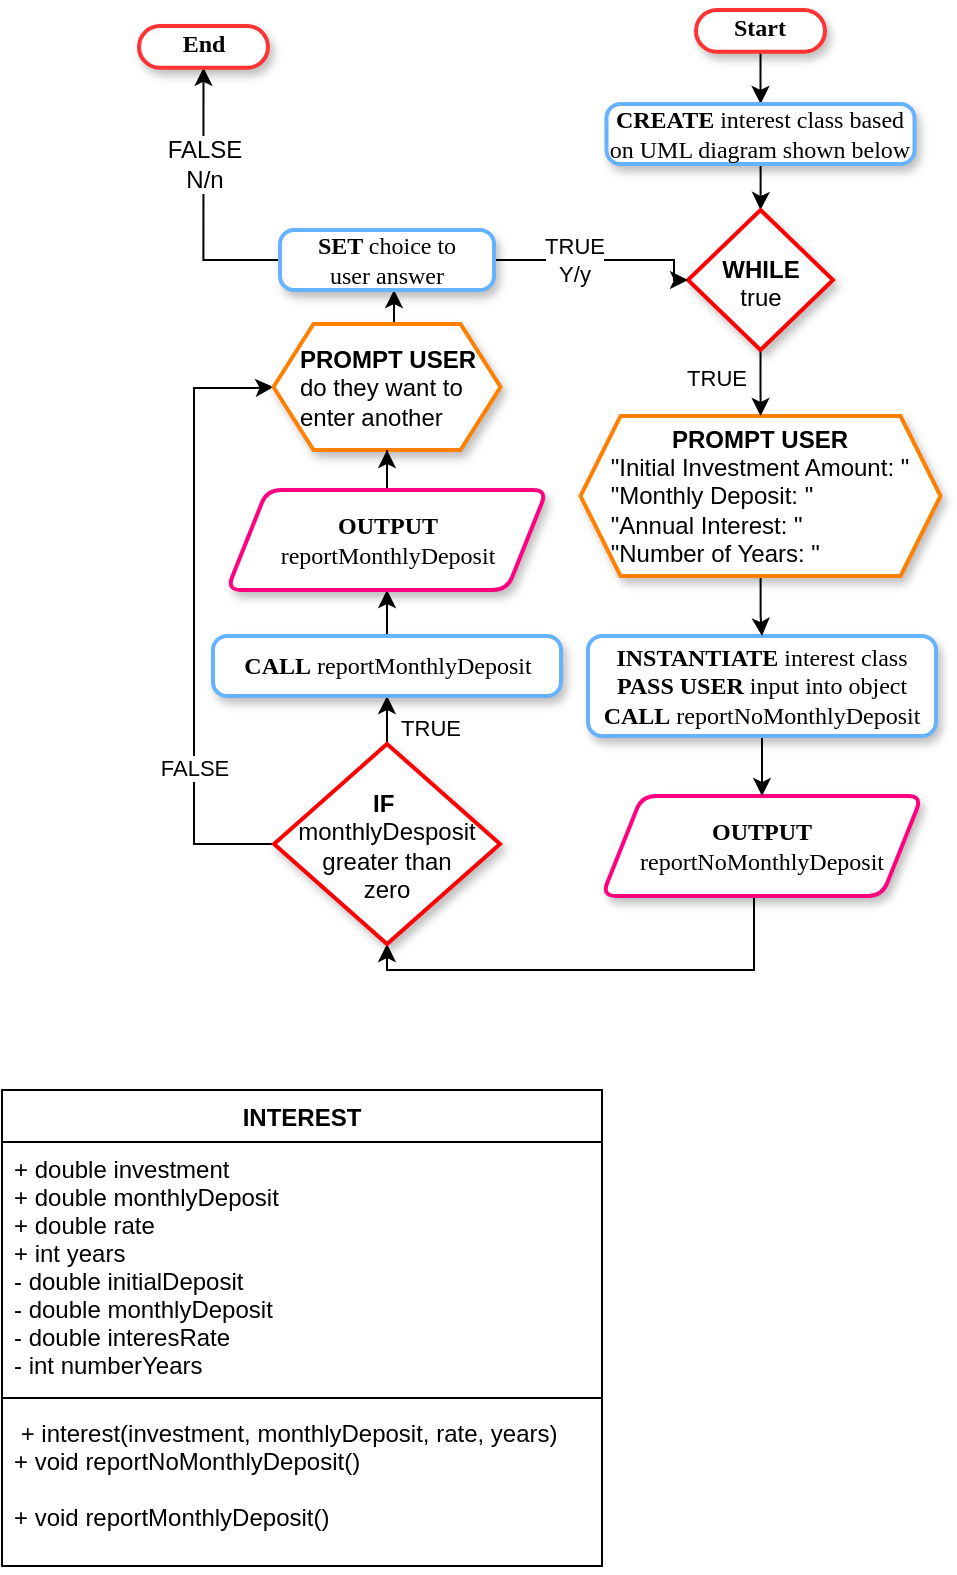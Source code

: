 <mxfile version="17.4.0" type="device" pages="2"><diagram id="C5RBs43oDa-KdzZeNtuy" name="Flow"><mxGraphModel dx="635" dy="584" grid="1" gridSize="10" guides="1" tooltips="1" connect="1" arrows="1" fold="1" page="1" pageScale="1" pageWidth="827" pageHeight="1169" math="0" shadow="0"><root><mxCell id="WIyWlLk6GJQsqaUBKTNV-0"/><mxCell id="bdKJz88YB3kcxwpU7dc7-27" value="Startup" style="" parent="WIyWlLk6GJQsqaUBKTNV-0"/><mxCell id="u9a_BUbWJLzHm8UdagE--41" style="edgeStyle=orthogonalEdgeStyle;rounded=0;orthogonalLoop=1;jettySize=auto;html=1;entryX=0.5;entryY=1;entryDx=0;entryDy=0;fontFamily=Helvetica;fontSize=12;" edge="1" parent="bdKJz88YB3kcxwpU7dc7-27" source="bdKJz88YB3kcxwpU7dc7-24" target="21EFND2MoK4nUMuN1p4l-1"><mxGeometry relative="1" as="geometry"><Array as="points"><mxPoint x="410" y="500"/><mxPoint x="226" y="500"/></Array></mxGeometry></mxCell><mxCell id="bdKJz88YB3kcxwpU7dc7-24" value="&lt;b&gt;OUTPUT &lt;br&gt;&lt;/b&gt;reportNoMonthlyDeposit" style="shape=parallelogram;perimeter=parallelogramPerimeter;whiteSpace=wrap;html=1;fixedSize=1;rounded=1;fontFamily=Times New Roman;strokeColor=#FF0080;strokeWidth=2;arcSize=14;container=0;fillColor=#FFFFFF;fontColor=default;shadow=1;" parent="bdKJz88YB3kcxwpU7dc7-27" vertex="1"><mxGeometry x="334" y="413" width="160" height="50" as="geometry"/></mxCell><mxCell id="u9a_BUbWJLzHm8UdagE--31" value="" style="edgeStyle=orthogonalEdgeStyle;rounded=0;orthogonalLoop=1;jettySize=auto;html=1;fontFamily=Helvetica;fontSize=12;" edge="1" parent="bdKJz88YB3kcxwpU7dc7-27" source="bdKJz88YB3kcxwpU7dc7-14" target="bdKJz88YB3kcxwpU7dc7-24"><mxGeometry relative="1" as="geometry"/></mxCell><mxCell id="bdKJz88YB3kcxwpU7dc7-14" value="&lt;b&gt;INSTANTIATE &lt;/b&gt;interest class&lt;br&gt;&lt;b&gt;PASS USER &lt;/b&gt;input into object&lt;br&gt;&lt;b&gt;CALL&lt;/b&gt;&amp;nbsp;reportNoMonthlyDeposit" style="rounded=1;whiteSpace=wrap;html=1;absoluteArcSize=1;arcSize=14;strokeWidth=2;fontFamily=Times New Roman;fontColor=#000000;fillColor=#FFFFFF;strokeColor=#66B2FF;container=0;shadow=1;" parent="bdKJz88YB3kcxwpU7dc7-27" vertex="1"><mxGeometry x="327" y="333" width="174" height="50" as="geometry"/></mxCell><mxCell id="u9a_BUbWJLzHm8UdagE--6" value="" style="edgeStyle=orthogonalEdgeStyle;rounded=0;orthogonalLoop=1;jettySize=auto;html=1;fontFamily=Helvetica;fontSize=12;" edge="1" parent="bdKJz88YB3kcxwpU7dc7-27" source="17-IrplzAtR06um-gL8D-0" target="u9a_BUbWJLzHm8UdagE--4"><mxGeometry relative="1" as="geometry"/></mxCell><mxCell id="17-IrplzAtR06um-gL8D-0" value="&lt;b&gt;&lt;font face=&quot;Times New Roman&quot;&gt;Start&lt;/font&gt;&lt;/b&gt;" style="rounded=1;whiteSpace=wrap;html=1;fontFamily=Helvetica;fontSize=12;fontColor=#000000;align=center;strokeColor=#FF3333;fillColor=#FFFFFF;arcSize=50;imageWidth=24;fillOpacity=100;verticalAlign=middle;labelPosition=center;verticalLabelPosition=middle;spacingTop=-3;container=0;strokeWidth=2;shadow=1;" parent="bdKJz88YB3kcxwpU7dc7-27" vertex="1"><mxGeometry x="381.004" y="20.001" width="64.487" height="20.883" as="geometry"/></mxCell><mxCell id="u9a_BUbWJLzHm8UdagE--42" value="TRUE" style="edgeStyle=orthogonalEdgeStyle;rounded=0;orthogonalLoop=1;jettySize=auto;html=1;fontFamily=Helvetica;fontSize=11;entryX=0.5;entryY=1;entryDx=0;entryDy=0;" edge="1" parent="bdKJz88YB3kcxwpU7dc7-27" source="21EFND2MoK4nUMuN1p4l-1" target="u9a_BUbWJLzHm8UdagE--10"><mxGeometry x="0.143" y="21" relative="1" as="geometry"><mxPoint as="offset"/></mxGeometry></mxCell><mxCell id="u9a_BUbWJLzHm8UdagE--43" style="edgeStyle=orthogonalEdgeStyle;rounded=0;orthogonalLoop=1;jettySize=auto;html=1;entryX=0;entryY=0.5;entryDx=0;entryDy=0;fontFamily=Helvetica;fontSize=11;" edge="1" parent="bdKJz88YB3kcxwpU7dc7-27" source="21EFND2MoK4nUMuN1p4l-1" target="u9a_BUbWJLzHm8UdagE--12"><mxGeometry relative="1" as="geometry"><Array as="points"><mxPoint x="130" y="437"/><mxPoint x="130" y="209"/><mxPoint x="160" y="209"/></Array></mxGeometry></mxCell><mxCell id="u9a_BUbWJLzHm8UdagE--44" value="FALSE" style="edgeLabel;html=1;align=center;verticalAlign=middle;resizable=0;points=[];fontSize=11;fontFamily=Helvetica;" vertex="1" connectable="0" parent="u9a_BUbWJLzHm8UdagE--43"><mxGeometry x="-0.49" y="2" relative="1" as="geometry"><mxPoint x="2" as="offset"/></mxGeometry></mxCell><mxCell id="21EFND2MoK4nUMuN1p4l-1" value="&lt;b&gt;IF&amp;nbsp;&lt;/b&gt;&lt;br&gt;monthlyDesposit&lt;br&gt;greater than&lt;br&gt;zero" style="rhombus;whiteSpace=wrap;html=1;shadow=1;strokeWidth=2;horizontal=1;verticalAlign=top;labelPosition=center;verticalLabelPosition=middle;align=center;spacingTop=16;strokeColor=#FF0000;" parent="bdKJz88YB3kcxwpU7dc7-27" vertex="1"><mxGeometry x="170" y="387" width="113" height="100" as="geometry"/></mxCell><mxCell id="u9a_BUbWJLzHm8UdagE--8" value="" style="edgeStyle=orthogonalEdgeStyle;rounded=0;orthogonalLoop=1;jettySize=auto;html=1;fontFamily=Helvetica;fontSize=12;" edge="1" parent="bdKJz88YB3kcxwpU7dc7-27" source="txQUQDQZv0x4jfs3KZhK-0" target="bdKJz88YB3kcxwpU7dc7-14"><mxGeometry relative="1" as="geometry"/></mxCell><mxCell id="txQUQDQZv0x4jfs3KZhK-0" value="&lt;div style=&quot;text-align: center&quot;&gt;&lt;b&gt;PROMPT USER&lt;/b&gt;&lt;/div&gt;&lt;div style=&quot;text-align: left&quot;&gt;&quot;Initial Investment Amount: &quot;&lt;br&gt;&quot;Monthly Deposit: &quot; &lt;br&gt;&quot;Annual Interest: &quot;&lt;br&gt;&quot;Number of Years: &quot;&lt;/div&gt;" style="shape=hexagon;perimeter=hexagonPerimeter2;whiteSpace=wrap;html=1;fixedSize=1;shadow=1;strokeColor=#FF8000;strokeWidth=2;rotatable=0;" parent="bdKJz88YB3kcxwpU7dc7-27" vertex="1"><mxGeometry x="323.25" y="223" width="180" height="80" as="geometry"/></mxCell><mxCell id="u9a_BUbWJLzHm8UdagE--0" value="INTEREST" style="swimlane;fontStyle=1;align=center;verticalAlign=top;childLayout=stackLayout;horizontal=1;startSize=26;horizontalStack=0;resizeParent=1;resizeParentMax=0;resizeLast=0;collapsible=1;marginBottom=0;fontFamily=Helvetica;fontSize=12;" vertex="1" parent="bdKJz88YB3kcxwpU7dc7-27"><mxGeometry x="34" y="560" width="300" height="238" as="geometry"><mxRectangle x="110" y="850" width="90" height="26" as="alternateBounds"/></mxGeometry></mxCell><mxCell id="u9a_BUbWJLzHm8UdagE--1" value="+ double investment&#10;+ double monthlyDeposit&#10;+ double rate&#10;+ int years&#10;- double initialDeposit&#10;- double monthlyDeposit&#10;- double interesRate&#10;- int numberYears" style="text;strokeColor=none;fillColor=none;align=left;verticalAlign=top;spacingLeft=4;spacingRight=4;overflow=hidden;rotatable=0;points=[[0,0.5],[1,0.5]];portConstraint=eastwest;fontFamily=Helvetica;fontSize=12;" vertex="1" parent="u9a_BUbWJLzHm8UdagE--0"><mxGeometry y="26" width="300" height="124" as="geometry"/></mxCell><mxCell id="u9a_BUbWJLzHm8UdagE--2" value="" style="line;strokeWidth=1;fillColor=none;align=left;verticalAlign=middle;spacingTop=-1;spacingLeft=3;spacingRight=3;rotatable=0;labelPosition=right;points=[];portConstraint=eastwest;fontFamily=Helvetica;fontSize=12;" vertex="1" parent="u9a_BUbWJLzHm8UdagE--0"><mxGeometry y="150" width="300" height="8" as="geometry"/></mxCell><mxCell id="u9a_BUbWJLzHm8UdagE--3" value=" + interest(investment, monthlyDeposit, rate, years) &#10;+ void reportNoMonthlyDeposit()&#10;&#10;+ void reportMonthlyDeposit()&#10;" style="text;strokeColor=none;fillColor=none;align=left;verticalAlign=top;spacingLeft=4;spacingRight=4;overflow=hidden;rotatable=0;points=[[0,0.5],[1,0.5]];portConstraint=eastwest;fontFamily=Helvetica;fontSize=12;" vertex="1" parent="u9a_BUbWJLzHm8UdagE--0"><mxGeometry y="158" width="300" height="80" as="geometry"/></mxCell><mxCell id="u9a_BUbWJLzHm8UdagE--16" value="" style="edgeStyle=orthogonalEdgeStyle;rounded=0;orthogonalLoop=1;jettySize=auto;html=1;fontFamily=Helvetica;fontSize=12;" edge="1" parent="bdKJz88YB3kcxwpU7dc7-27" source="u9a_BUbWJLzHm8UdagE--4" target="u9a_BUbWJLzHm8UdagE--15"><mxGeometry relative="1" as="geometry"/></mxCell><mxCell id="u9a_BUbWJLzHm8UdagE--4" value="&lt;b&gt;CREATE &lt;/b&gt;interest class based on UML diagram shown below" style="rounded=1;whiteSpace=wrap;html=1;absoluteArcSize=1;arcSize=14;strokeWidth=2;fontFamily=Times New Roman;fontColor=#000000;fillColor=#FFFFFF;strokeColor=#66B2FF;container=0;shadow=1;" vertex="1" parent="bdKJz88YB3kcxwpU7dc7-27"><mxGeometry x="336.25" y="67" width="154" height="30" as="geometry"/></mxCell><mxCell id="u9a_BUbWJLzHm8UdagE--39" value="" style="edgeStyle=orthogonalEdgeStyle;rounded=0;orthogonalLoop=1;jettySize=auto;html=1;fontFamily=Helvetica;fontSize=12;" edge="1" parent="bdKJz88YB3kcxwpU7dc7-27" source="u9a_BUbWJLzHm8UdagE--10" target="u9a_BUbWJLzHm8UdagE--38"><mxGeometry relative="1" as="geometry"/></mxCell><mxCell id="u9a_BUbWJLzHm8UdagE--10" value="&lt;b&gt;CALL&lt;/b&gt;&amp;nbsp;reportMonthlyDeposit" style="rounded=1;whiteSpace=wrap;html=1;absoluteArcSize=1;arcSize=14;strokeWidth=2;fontFamily=Times New Roman;fontColor=#000000;fillColor=#FFFFFF;strokeColor=#66B2FF;container=0;shadow=1;" vertex="1" parent="bdKJz88YB3kcxwpU7dc7-27"><mxGeometry x="139.5" y="333" width="174" height="30" as="geometry"/></mxCell><mxCell id="u9a_BUbWJLzHm8UdagE--45" value="" style="edgeStyle=orthogonalEdgeStyle;rounded=0;orthogonalLoop=1;jettySize=auto;html=1;fontFamily=Helvetica;fontSize=11;" edge="1" parent="bdKJz88YB3kcxwpU7dc7-27" source="u9a_BUbWJLzHm8UdagE--12" target="u9a_BUbWJLzHm8UdagE--24"><mxGeometry relative="1" as="geometry"><mxPoint x="240" y="170" as="targetPoint"/><Array as="points"><mxPoint x="230" y="170"/><mxPoint x="230" y="170"/></Array></mxGeometry></mxCell><mxCell id="u9a_BUbWJLzHm8UdagE--12" value="&lt;div style=&quot;text-align: center&quot;&gt;&lt;b&gt;PROMPT USER&lt;/b&gt;&lt;/div&gt;&lt;div style=&quot;text-align: left&quot;&gt;do they want to&lt;/div&gt;&lt;div style=&quot;text-align: left&quot;&gt;enter another&lt;/div&gt;" style="shape=hexagon;perimeter=hexagonPerimeter2;whiteSpace=wrap;html=1;fixedSize=1;shadow=1;strokeColor=#FF8000;strokeWidth=2;rotatable=0;" vertex="1" parent="bdKJz88YB3kcxwpU7dc7-27"><mxGeometry x="169.75" y="177" width="113.5" height="63" as="geometry"/></mxCell><mxCell id="u9a_BUbWJLzHm8UdagE--17" value="" style="edgeStyle=orthogonalEdgeStyle;rounded=0;orthogonalLoop=1;jettySize=auto;html=1;fontFamily=Helvetica;fontSize=12;" edge="1" parent="bdKJz88YB3kcxwpU7dc7-27" source="u9a_BUbWJLzHm8UdagE--15" target="txQUQDQZv0x4jfs3KZhK-0"><mxGeometry relative="1" as="geometry"/></mxCell><mxCell id="u9a_BUbWJLzHm8UdagE--18" value="&lt;font style=&quot;font-size: 11px&quot;&gt;TRUE&lt;/font&gt;" style="edgeLabel;html=1;align=center;verticalAlign=middle;resizable=0;points=[];fontSize=12;fontFamily=Helvetica;" vertex="1" connectable="0" parent="u9a_BUbWJLzHm8UdagE--17"><mxGeometry x="-0.273" y="-1" relative="1" as="geometry"><mxPoint x="-22" y="2" as="offset"/></mxGeometry></mxCell><mxCell id="u9a_BUbWJLzHm8UdagE--15" value="&lt;b&gt;WHILE&lt;/b&gt;&lt;br&gt;true" style="rhombus;whiteSpace=wrap;html=1;shadow=1;strokeWidth=2;horizontal=1;verticalAlign=top;labelPosition=center;verticalLabelPosition=middle;align=center;spacingTop=16;strokeColor=#FF0000;" vertex="1" parent="bdKJz88YB3kcxwpU7dc7-27"><mxGeometry x="377" y="120" width="72.5" height="70" as="geometry"/></mxCell><mxCell id="u9a_BUbWJLzHm8UdagE--29" style="edgeStyle=orthogonalEdgeStyle;rounded=0;orthogonalLoop=1;jettySize=auto;html=1;entryX=0.5;entryY=1;entryDx=0;entryDy=0;fontFamily=Helvetica;fontSize=12;" edge="1" parent="bdKJz88YB3kcxwpU7dc7-27" source="u9a_BUbWJLzHm8UdagE--24" target="u9a_BUbWJLzHm8UdagE--28"><mxGeometry relative="1" as="geometry"/></mxCell><mxCell id="u9a_BUbWJLzHm8UdagE--30" value="FALSE&lt;br&gt;N/n" style="edgeLabel;html=1;align=center;verticalAlign=middle;resizable=0;points=[];fontSize=12;fontFamily=Helvetica;" vertex="1" connectable="0" parent="u9a_BUbWJLzHm8UdagE--29"><mxGeometry x="-0.363" relative="1" as="geometry"><mxPoint y="-44" as="offset"/></mxGeometry></mxCell><mxCell id="u9a_BUbWJLzHm8UdagE--46" style="edgeStyle=orthogonalEdgeStyle;rounded=0;orthogonalLoop=1;jettySize=auto;html=1;entryX=0;entryY=0.5;entryDx=0;entryDy=0;fontFamily=Helvetica;fontSize=11;" edge="1" parent="bdKJz88YB3kcxwpU7dc7-27" source="u9a_BUbWJLzHm8UdagE--24" target="u9a_BUbWJLzHm8UdagE--15"><mxGeometry relative="1" as="geometry"><Array as="points"><mxPoint x="370" y="145"/><mxPoint x="370" y="155"/></Array></mxGeometry></mxCell><mxCell id="u9a_BUbWJLzHm8UdagE--47" value="TRUE&lt;br&gt;Y/y" style="edgeLabel;html=1;align=center;verticalAlign=middle;resizable=0;points=[];fontSize=11;fontFamily=Helvetica;" vertex="1" connectable="0" parent="u9a_BUbWJLzHm8UdagE--46"><mxGeometry x="-0.252" relative="1" as="geometry"><mxPoint as="offset"/></mxGeometry></mxCell><mxCell id="u9a_BUbWJLzHm8UdagE--24" value="&lt;b&gt;SET &lt;/b&gt;choice to &lt;br&gt;user answer" style="rounded=1;whiteSpace=wrap;html=1;absoluteArcSize=1;arcSize=14;strokeWidth=2;fontFamily=Times New Roman;fontColor=#000000;fillColor=#FFFFFF;strokeColor=#66B2FF;container=0;shadow=1;" vertex="1" parent="bdKJz88YB3kcxwpU7dc7-27"><mxGeometry x="173" y="130" width="107" height="30" as="geometry"/></mxCell><mxCell id="u9a_BUbWJLzHm8UdagE--28" value="&lt;b&gt;&lt;font face=&quot;Times New Roman&quot;&gt;End&lt;/font&gt;&lt;/b&gt;" style="rounded=1;whiteSpace=wrap;html=1;fontFamily=Helvetica;fontSize=12;fontColor=#000000;align=center;strokeColor=#FF3333;fillColor=#FFFFFF;arcSize=50;imageWidth=24;fillOpacity=100;verticalAlign=middle;labelPosition=center;verticalLabelPosition=middle;spacingTop=-3;container=0;strokeWidth=2;shadow=1;" vertex="1" parent="bdKJz88YB3kcxwpU7dc7-27"><mxGeometry x="102.504" y="28.001" width="64.487" height="20.883" as="geometry"/></mxCell><mxCell id="u9a_BUbWJLzHm8UdagE--40" value="" style="edgeStyle=orthogonalEdgeStyle;rounded=0;orthogonalLoop=1;jettySize=auto;html=1;fontFamily=Helvetica;fontSize=12;entryX=0.5;entryY=1;entryDx=0;entryDy=0;" edge="1" parent="bdKJz88YB3kcxwpU7dc7-27" source="u9a_BUbWJLzHm8UdagE--38" target="u9a_BUbWJLzHm8UdagE--12"><mxGeometry relative="1" as="geometry"/></mxCell><mxCell id="u9a_BUbWJLzHm8UdagE--38" value="&lt;b&gt;OUTPUT &lt;br&gt;&lt;/b&gt;reportMonthlyDeposit" style="shape=parallelogram;perimeter=parallelogramPerimeter;whiteSpace=wrap;html=1;fixedSize=1;rounded=1;fontFamily=Times New Roman;strokeColor=#FF0080;strokeWidth=2;arcSize=14;container=0;fillColor=#FFFFFF;fontColor=default;shadow=1;" vertex="1" parent="bdKJz88YB3kcxwpU7dc7-27"><mxGeometry x="146.5" y="260" width="160" height="50" as="geometry"/></mxCell><mxCell id="UfVAgoQLcAP8DGdc-kJq-1" value="Functions" style="" parent="WIyWlLk6GJQsqaUBKTNV-0" visible="0"/><mxCell id="NciYknW_Imf5qzJijfTT-0" value="Variables" style="shape=table;startSize=30;container=1;collapsible=0;childLayout=tableLayout;fontStyle=1" parent="UfVAgoQLcAP8DGdc-kJq-1" vertex="1"><mxGeometry x="61" y="552" width="160" height="155" as="geometry"/></mxCell><mxCell id="NciYknW_Imf5qzJijfTT-1" value="" style="shape=tableRow;horizontal=0;startSize=0;swimlaneHead=0;swimlaneBody=0;top=0;left=0;bottom=0;right=0;collapsible=0;dropTarget=0;fillColor=none;points=[[0,0.5],[1,0.5]];portConstraint=eastwest;" parent="NciYknW_Imf5qzJijfTT-0" vertex="1"><mxGeometry y="30" width="160" height="25" as="geometry"/></mxCell><mxCell id="NciYknW_Imf5qzJijfTT-2" value="presetTime = []" style="shape=partialRectangle;html=1;whiteSpace=wrap;connectable=0;overflow=hidden;fillColor=none;top=0;left=0;bottom=0;right=0;pointerEvents=1;" parent="NciYknW_Imf5qzJijfTT-1" vertex="1"><mxGeometry width="160" height="25" as="geometry"><mxRectangle width="160" height="25" as="alternateBounds"/></mxGeometry></mxCell><mxCell id="NciYknW_Imf5qzJijfTT-3" value="" style="shape=tableRow;horizontal=0;startSize=0;swimlaneHead=0;swimlaneBody=0;top=0;left=0;bottom=0;right=0;collapsible=0;dropTarget=0;fillColor=none;points=[[0,0.5],[1,0.5]];portConstraint=eastwest;" parent="NciYknW_Imf5qzJijfTT-0" vertex="1"><mxGeometry y="55" width="160" height="25" as="geometry"/></mxCell><mxCell id="NciYknW_Imf5qzJijfTT-4" value="currentTime = Date()" style="shape=partialRectangle;html=1;whiteSpace=wrap;connectable=0;overflow=hidden;fillColor=none;top=0;left=0;bottom=0;right=0;pointerEvents=1;" parent="NciYknW_Imf5qzJijfTT-3" vertex="1"><mxGeometry width="160" height="25" as="geometry"><mxRectangle width="160" height="25" as="alternateBounds"/></mxGeometry></mxCell><mxCell id="NciYknW_Imf5qzJijfTT-5" style="shape=tableRow;horizontal=0;startSize=0;swimlaneHead=0;swimlaneBody=0;top=0;left=0;bottom=0;right=0;collapsible=0;dropTarget=0;fillColor=none;points=[[0,0.5],[1,0.5]];portConstraint=eastwest;" parent="NciYknW_Imf5qzJijfTT-0" vertex="1"><mxGeometry y="80" width="160" height="25" as="geometry"/></mxCell><mxCell id="NciYknW_Imf5qzJijfTT-6" value="changeTime = FALSE" style="shape=partialRectangle;html=1;whiteSpace=wrap;connectable=0;overflow=hidden;fillColor=none;top=0;left=0;bottom=0;right=0;pointerEvents=1;" parent="NciYknW_Imf5qzJijfTT-5" vertex="1"><mxGeometry width="160" height="25" as="geometry"><mxRectangle width="160" height="25" as="alternateBounds"/></mxGeometry></mxCell><mxCell id="NciYknW_Imf5qzJijfTT-7" style="shape=tableRow;horizontal=0;startSize=0;swimlaneHead=0;swimlaneBody=0;top=0;left=0;bottom=0;right=0;collapsible=0;dropTarget=0;fillColor=none;points=[[0,0.5],[1,0.5]];portConstraint=eastwest;" parent="NciYknW_Imf5qzJijfTT-0" vertex="1"><mxGeometry y="105" width="160" height="25" as="geometry"/></mxCell><mxCell id="NciYknW_Imf5qzJijfTT-8" value="isBoiling = FALSE" style="shape=partialRectangle;html=1;whiteSpace=wrap;connectable=0;overflow=hidden;fillColor=none;top=0;left=0;bottom=0;right=0;pointerEvents=1;" parent="NciYknW_Imf5qzJijfTT-7" vertex="1"><mxGeometry width="160" height="25" as="geometry"><mxRectangle width="160" height="25" as="alternateBounds"/></mxGeometry></mxCell><mxCell id="NciYknW_Imf5qzJijfTT-9" style="shape=tableRow;horizontal=0;startSize=0;swimlaneHead=0;swimlaneBody=0;top=0;left=0;bottom=0;right=0;collapsible=0;dropTarget=0;fillColor=none;points=[[0,0.5],[1,0.5]];portConstraint=eastwest;" parent="NciYknW_Imf5qzJijfTT-0" vertex="1"><mxGeometry y="130" width="160" height="25" as="geometry"/></mxCell><mxCell id="NciYknW_Imf5qzJijfTT-10" value="showTime = FALSE" style="shape=partialRectangle;html=1;whiteSpace=wrap;connectable=0;overflow=hidden;fillColor=none;top=0;left=0;bottom=0;right=0;pointerEvents=1;" parent="NciYknW_Imf5qzJijfTT-9" vertex="1"><mxGeometry width="160" height="25" as="geometry"><mxRectangle width="160" height="25" as="alternateBounds"/></mxGeometry></mxCell><mxCell id="-pakoTnOGfP0gLp_sIWZ-0" value="&lt;p style=&quot;margin: 0px ; margin-top: 4px ; text-align: center ; text-decoration: underline&quot;&gt;&lt;b&gt;timeEntry()&lt;/b&gt;&lt;/p&gt;&lt;hr&gt;&lt;p style=&quot;margin: 0px 0px 0px 8px&quot;&gt;&lt;span&gt;units = 0&lt;/span&gt;&lt;br&gt;&lt;/p&gt;&lt;p style=&quot;margin: 0px 0px 0px 8px&quot;&gt;&lt;span&gt;&amp;nbsp; changeTime = TRUE&lt;/span&gt;&lt;/p&gt;&lt;p style=&quot;margin: 0px 0px 0px 8px&quot;&gt;&lt;span&gt;&amp;nbsp; while changeTime:&lt;/span&gt;&lt;/p&gt;&lt;p style=&quot;margin: 0px 0px 0px 8px&quot;&gt;&lt;span&gt;&lt;span style=&quot;white-space: pre&quot;&gt;&#9;&lt;/span&gt;showTime = FALSE&lt;/span&gt;&lt;/p&gt;&lt;p style=&quot;margin: 0px 0px 0px 8px&quot;&gt;&lt;span&gt;&lt;span style=&quot;white-space: pre&quot;&gt;&#9;&lt;/span&gt;OUTPUT currentTime&lt;/span&gt;&lt;/p&gt;&lt;p style=&quot;margin: 0px 0px 0px 8px&quot;&gt;&lt;span style=&quot;white-space: pre&quot;&gt;&#9;&lt;/span&gt;&lt;span style=&quot;white-space: pre&quot;&gt;&#9;&lt;/span&gt;GET button press&lt;br&gt;&lt;span style=&quot;white-space: pre&quot;&gt;&#9;&lt;/span&gt;&lt;span style=&quot;white-space: pre&quot;&gt;&#9;&lt;/span&gt;if button = OFF:&lt;/p&gt;&lt;p style=&quot;margin: 0px 0px 0px 8px&quot;&gt;&lt;span&gt;&#9;&lt;/span&gt;&lt;span style=&quot;white-space: pre&quot;&gt;&#9;&lt;/span&gt;&lt;span style=&quot;white-space: pre&quot;&gt;&#9;&lt;/span&gt;&lt;span style=&quot;white-space: pre&quot;&gt;&#9;&lt;/span&gt;if units = 0:&lt;br&gt;&lt;/p&gt;&lt;p style=&quot;margin: 0px 0px 0px 8px&quot;&gt;&lt;span&gt;&#9;&lt;span&gt;&#9;&lt;/span&gt;&lt;/span&gt;&lt;span style=&quot;white-space: pre&quot;&gt;&#9;&lt;/span&gt;&lt;span style=&quot;white-space: pre&quot;&gt;&#9;&lt;/span&gt;&lt;span style=&quot;white-space: pre&quot;&gt;&#9;&lt;/span&gt;&lt;span style=&quot;white-space: pre&quot;&gt;&#9;&lt;/span&gt;hours += 1&amp;nbsp;&lt;/p&gt;&lt;p style=&quot;margin: 0px 0px 0px 8px&quot;&gt;&lt;span&gt;&#9;&lt;/span&gt;&lt;span style=&quot;white-space: pre&quot;&gt;&#9;&lt;/span&gt;&lt;span style=&quot;white-space: pre&quot;&gt;&#9;&lt;/span&gt;&lt;span style=&quot;white-space: pre&quot;&gt;&#9;&lt;/span&gt;else&amp;nbsp;&lt;br&gt;&lt;/p&gt;&lt;p style=&quot;margin: 0px 0px 0px 8px&quot;&gt;&lt;span&gt;&#9;&lt;/span&gt;&lt;span&gt;&#9;&lt;/span&gt;&lt;span style=&quot;white-space: pre&quot;&gt;&#9;&lt;/span&gt;&lt;span style=&quot;white-space: pre&quot;&gt;&#9;&lt;/span&gt;&lt;span style=&quot;white-space: pre&quot;&gt;&#9;&lt;/span&gt;&lt;span style=&quot;white-space: pre&quot;&gt;&#9;&lt;/span&gt;mins += 1&lt;br&gt;&lt;/p&gt;&lt;p style=&quot;margin: 0px 0px 0px 8px&quot;&gt;&lt;span&gt;&#9;&lt;/span&gt;&lt;span style=&quot;white-space: pre&quot;&gt;&#9;&lt;/span&gt;&lt;span style=&quot;white-space: pre&quot;&gt;&#9;&lt;/span&gt;&lt;span style=&quot;white-space: pre&quot;&gt;&#9;&lt;/span&gt;end if&lt;/p&gt;&lt;p style=&quot;margin: 0px 0px 0px 8px&quot;&gt;&lt;span style=&quot;white-space: pre&quot;&gt;&#9;&lt;/span&gt;&lt;span style=&quot;white-space: pre&quot;&gt;&#9;&lt;/span&gt;if button = PROGRAM:&lt;/p&gt;&lt;p style=&quot;margin: 0px 0px 0px 8px&quot;&gt;&lt;span&gt;&#9;&lt;span&gt;&#9;&lt;/span&gt;&lt;/span&gt;&lt;span&gt;&#9;&lt;/span&gt;&lt;span style=&quot;white-space: pre&quot;&gt;&#9;&lt;/span&gt;&lt;span style=&quot;white-space: pre&quot;&gt;&#9;&lt;/span&gt;&lt;span style=&quot;white-space: pre&quot;&gt;&#9;&lt;/span&gt;unit = !unit&lt;br&gt;&lt;/p&gt;&lt;p style=&quot;margin: 0px 0px 0px 8px&quot;&gt;&lt;span style=&quot;white-space: pre&quot;&gt;&#9;&lt;/span&gt;&lt;span style=&quot;white-space: pre&quot;&gt;&#9;&lt;/span&gt;end if&lt;/p&gt;&lt;p style=&quot;margin: 0px 0px 0px 8px&quot;&gt;&lt;span style=&quot;white-space: pre&quot;&gt;&#9;&lt;/span&gt;&lt;span style=&quot;white-space: pre&quot;&gt;&#9;&lt;/span&gt;if button = ON:&lt;/p&gt;&lt;p style=&quot;margin: 0px 0px 0px 8px&quot;&gt;&lt;span&gt;&#9;&lt;/span&gt;&lt;span&gt;&#9;&lt;/span&gt;&lt;span&gt;&#9;&lt;/span&gt;&lt;span style=&quot;white-space: pre&quot;&gt;&#9;&lt;/span&gt;&lt;span style=&quot;white-space: pre&quot;&gt;&#9;&lt;/span&gt;&lt;span style=&quot;white-space: pre&quot;&gt;&#9;&lt;/span&gt;changeTime = FALSE&lt;br&gt;&lt;/p&gt;&lt;p style=&quot;margin: 0px 0px 0px 8px&quot;&gt;&lt;span style=&quot;white-space: pre&quot;&gt;&#9;&lt;/span&gt;&lt;span style=&quot;white-space: pre&quot;&gt;&#9;&lt;/span&gt;&lt;span style=&quot;white-space: pre&quot;&gt;&#9;&lt;/span&gt;break&lt;br&gt;&lt;/p&gt;&lt;p style=&quot;margin: 0px 0px 0px 8px&quot;&gt;&lt;span style=&quot;white-space: pre&quot;&gt;&#9;&lt;/span&gt;&lt;span style=&quot;white-space: pre&quot;&gt;&#9;&lt;/span&gt;end if&lt;br&gt;&lt;/p&gt;&lt;p style=&quot;margin: 0px 0px 0px 8px&quot;&gt;&lt;span&gt;&#9;&lt;/span&gt;&lt;/p&gt;&lt;p style=&quot;margin: 0px 0px 0px 8px&quot;&gt;RETURN hours + &quot;:&quot; + mins&lt;/p&gt;&lt;p style=&quot;margin: 0px 0px 0px 8px&quot;&gt;&lt;br&gt;&lt;/p&gt;&lt;p style=&quot;margin: 0px 0px 0px 8px&quot;&gt;&lt;br&gt;&lt;/p&gt;&lt;table&gt;&lt;tbody&gt;&lt;tr&gt;&lt;td&gt;&lt;br&gt;&lt;/td&gt;&lt;/tr&gt;&lt;/tbody&gt;&lt;/table&gt;&amp;nbsp;&lt;br&gt;&lt;p&gt;&lt;/p&gt;" style="verticalAlign=top;align=left;overflow=fill;fontSize=12;fontFamily=Helvetica;html=1;" parent="UfVAgoQLcAP8DGdc-kJq-1" vertex="1"><mxGeometry x="300" y="590" width="215" height="330" as="geometry"/></mxCell><mxCell id="UfVAgoQLcAP8DGdc-kJq-0" value="&lt;p style=&quot;margin: 0px ; margin-top: 4px ; text-align: center ; text-decoration: underline&quot;&gt;&lt;b&gt;startBrew()&lt;/b&gt;&lt;/p&gt;&lt;hr&gt;&lt;p style=&quot;margin: 0px ; margin-left: 8px&quot;&gt;TURN ON water sensor&lt;/p&gt;&lt;p style=&quot;margin: 0px ; margin-left: 8px&quot;&gt;TURN ON heat sensor&lt;/p&gt;&lt;p style=&quot;margin: 0px ; margin-left: 8px&quot;&gt;TURN ON plate heater&lt;br&gt;&lt;/p&gt;&lt;p style=&quot;margin: 0px ; margin-left: 8px&quot;&gt;TURN ON water heater&lt;br&gt;&lt;/p&gt;&lt;p style=&quot;margin: 0px ; margin-left: 8px&quot;&gt;&lt;br&gt;&lt;/p&gt;&lt;p style=&quot;margin: 0px ; margin-left: 8px&quot;&gt;while water heater = ON:&lt;/p&gt;&lt;p style=&quot;margin: 0px ; margin-left: 8px&quot;&gt;&lt;span&gt;&#9;&lt;/span&gt;&lt;span&gt;&#9;&lt;/span&gt;&lt;span&gt;&#9;&lt;/span&gt;&lt;span style=&quot;white-space: pre&quot;&gt;&#9;&lt;/span&gt;if waterTemp &amp;lt; 255:&lt;/p&gt;&lt;p style=&quot;margin: 0px ; margin-left: 8px&quot;&gt;&lt;span&gt;&#9;&lt;/span&gt;&lt;span&gt;&#9;&lt;/span&gt;&lt;span&gt;&#9;&lt;/span&gt;&lt;span&gt;&#9;&lt;/span&gt;&lt;span&gt;&#9;&lt;span&gt;&#9;&lt;/span&gt;&lt;/span&gt;&lt;span style=&quot;white-space: pre&quot;&gt;&#9;&lt;/span&gt;&lt;span style=&quot;white-space: pre&quot;&gt;&#9;&lt;/span&gt;isBoiling = FALSE&lt;br&gt;&lt;/p&gt;&lt;p style=&quot;margin: 0px ; margin-left: 8px&quot;&gt;&lt;span&gt;&#9;&lt;/span&gt;&lt;span&gt;&#9;&lt;/span&gt;&lt;span&gt;&#9;&lt;/span&gt;&lt;span style=&quot;white-space: pre&quot;&gt;&#9;&lt;/span&gt;else&amp;nbsp;&lt;/p&gt;&lt;p style=&quot;margin: 0px ; margin-left: 8px&quot;&gt;&lt;span&gt;&lt;span&gt;&#9;&lt;/span&gt;&lt;span&gt;&#9;&lt;/span&gt;&lt;span&gt;&#9;&lt;/span&gt;&lt;span&gt;&#9;&lt;/span&gt;&lt;span&gt;&#9;&lt;/span&gt;&lt;span&gt;&#9;&lt;/span&gt;&lt;span style=&quot;white-space: pre&quot;&gt;&#9;&lt;/span&gt;&lt;span style=&quot;white-space: pre&quot;&gt;&#9;&lt;/span&gt;isBoiling = TRUE&lt;/span&gt;&lt;/p&gt;&lt;p style=&quot;margin: 0px ; margin-left: 8px&quot;&gt;&lt;span&gt;&lt;span style=&quot;white-space: pre&quot;&gt;&#9;&lt;/span&gt;&lt;span style=&quot;white-space: pre&quot;&gt;&#9;&lt;/span&gt;break&lt;br&gt;&lt;/span&gt;&lt;/p&gt;&lt;p style=&quot;margin: 0px ; margin-left: 8px&quot;&gt;&lt;span&gt;&lt;span&gt;&#9;&lt;/span&gt;&lt;span&gt;&#9;&lt;/span&gt;&lt;span&gt;&#9;&lt;/span&gt;&lt;span style=&quot;white-space: pre&quot;&gt;&#9;&lt;/span&gt;end if&lt;/span&gt;&lt;/p&gt;&lt;p style=&quot;margin: 0px ; margin-left: 8px&quot;&gt;while isBoiling:&lt;br&gt;&lt;span&gt;&lt;span&gt;&#9;&lt;/span&gt;&lt;span style=&quot;white-space: pre&quot;&gt;&#9;&lt;/span&gt;if waterLevel &amp;gt; 0:&amp;nbsp;&lt;/span&gt;&lt;span&gt;&amp;nbsp;&lt;/span&gt;&lt;/p&gt;&lt;p style=&quot;margin: 0px ; margin-left: 8px&quot;&gt;&lt;span&gt;&#9;&lt;/span&gt;&lt;span&gt;&#9;&lt;/span&gt;&lt;span style=&quot;white-space: pre&quot;&gt;&#9;&lt;/span&gt;&lt;span style=&quot;white-space: pre&quot;&gt;&#9;&lt;/span&gt;START water flow&lt;br&gt;&lt;/p&gt;&lt;p style=&quot;margin: 0px ; margin-left: 8px&quot;&gt;&lt;span style=&quot;white-space: pre&quot;&gt;&#9;&lt;/span&gt;else&amp;nbsp;&lt;br&gt;&lt;/p&gt;&lt;p style=&quot;margin: 0px ; margin-left: 8px&quot;&gt;&lt;span style=&quot;white-space: pre&quot;&gt;&#9;&lt;/span&gt;&lt;span style=&quot;white-space: pre&quot;&gt;&#9;&lt;/span&gt;break&lt;br&gt;&lt;/p&gt;&lt;p style=&quot;margin: 0px ; margin-left: 8px&quot;&gt;&lt;span style=&quot;white-space: pre&quot;&gt;&#9;&lt;/span&gt;end if&lt;br&gt;&lt;/p&gt;&lt;p style=&quot;margin: 0px ; margin-left: 8px&quot;&gt;STOP water flow&lt;/p&gt;&lt;p style=&quot;margin: 0px ; margin-left: 8px&quot;&gt;TURN OFF water sensor&lt;/p&gt;&lt;p style=&quot;margin: 0px ; margin-left: 8px&quot;&gt;TURN OFF heat sensor&lt;br&gt;&lt;/p&gt;&lt;p style=&quot;margin: 0px ; margin-left: 8px&quot;&gt;TURN OFF water heater&lt;/p&gt;&lt;p style=&quot;margin: 0px ; margin-left: 8px&quot;&gt;&lt;br&gt;&lt;/p&gt;&lt;p style=&quot;margin: 0px ; margin-left: 8px&quot;&gt;Goto Loop&lt;/p&gt;" style="verticalAlign=top;align=left;overflow=fill;fontSize=12;fontFamily=Helvetica;html=1;" parent="UfVAgoQLcAP8DGdc-kJq-1" vertex="1"><mxGeometry x="580" y="660" width="210" height="380" as="geometry"/></mxCell><mxCell id="NciYknW_Imf5qzJijfTT-11" value="&lt;p style=&quot;margin: 0px ; margin-top: 4px ; text-align: center ; text-decoration: underline&quot;&gt;&lt;b&gt;setTime()&lt;/b&gt;&lt;/p&gt;&lt;hr&gt;&lt;p style=&quot;margin: 0px ; margin-left: 8px&quot;&gt;&lt;span&gt;currentTime = Call timeEntry()&lt;/span&gt;&lt;br&gt;&lt;/p&gt;&lt;p style=&quot;margin: 0px ; margin-left: 8px&quot;&gt;&lt;span&gt;RETURN currentTime&lt;/span&gt;&lt;/p&gt;&lt;p style=&quot;margin: 0px ; margin-left: 8px&quot;&gt;&lt;br&gt;&lt;/p&gt;&lt;table&gt;&lt;tbody&gt;&lt;tr&gt;&lt;td&gt;&lt;br&gt;&lt;/td&gt;&lt;/tr&gt;&lt;tr&gt;&lt;td&gt;&lt;br&gt;&lt;/td&gt;&lt;/tr&gt;&lt;tr&gt;&lt;td&gt;&lt;br&gt;&lt;/td&gt;&lt;/tr&gt;&lt;/tbody&gt;&lt;/table&gt;&amp;nbsp;&lt;br&gt;&lt;p&gt;&lt;/p&gt;" style="verticalAlign=top;align=left;overflow=fill;fontSize=12;fontFamily=Helvetica;html=1;" parent="UfVAgoQLcAP8DGdc-kJq-1" vertex="1"><mxGeometry x="580" y="1072.5" width="210" height="67.5" as="geometry"/></mxCell><mxCell id="H3C2-K8c1YqAQ0_94-eh-0" value="&lt;p style=&quot;margin: 0px ; margin-top: 4px ; text-align: center ; text-decoration: underline&quot;&gt;&lt;b&gt;presetMode()&lt;/b&gt;&lt;/p&gt;&lt;hr&gt;&lt;p style=&quot;margin: 0px ; margin-left: 8px&quot;&gt;&lt;span&gt;while true&lt;/span&gt;&lt;/p&gt;&lt;p style=&quot;margin: 0px ; margin-left: 8px&quot;&gt;&lt;span&gt;&amp;nbsp; &amp;nbsp; &amp;nbsp; GET pressed button&lt;/span&gt;&lt;/p&gt;&lt;p style=&quot;margin: 0px ; margin-left: 8px&quot;&gt;&lt;/p&gt;&amp;nbsp;&lt;span style=&quot;white-space: pre&quot;&gt;&#9;&lt;/span&gt;if button = ON * 2:&lt;br&gt;&lt;span style=&quot;white-space: pre&quot;&gt;&#9;&lt;/span&gt;&lt;span style=&quot;white-space: pre&quot;&gt;&#9;&lt;/span&gt;presetTime = Call timeEntry()&amp;nbsp;&lt;br&gt;&amp;nbsp;&amp;nbsp;&lt;span style=&quot;white-space: pre&quot;&gt;&#9;&lt;/span&gt;end if&lt;br&gt;&amp;nbsp; &lt;span style=&quot;white-space: pre&quot;&gt;&#9;&lt;/span&gt;if currentTime = presetTime:&lt;br&gt;&lt;span style=&quot;white-space: pre&quot;&gt;&#9;&lt;span style=&quot;white-space: pre&quot;&gt;&#9;&lt;/span&gt;&lt;/span&gt;startBrew()&lt;br&gt;&lt;span style=&quot;white-space: pre&quot;&gt;&#9;&lt;span style=&quot;white-space: pre&quot;&gt;&#9;&lt;/span&gt;b&lt;/span&gt;reak&lt;br&gt;&amp;nbsp; &lt;span style=&quot;white-space: pre&quot;&gt;&#9;&lt;/span&gt;end if&lt;br&gt;&amp;nbsp;Goto Loop&lt;br&gt;&lt;p&gt;&lt;/p&gt;" style="verticalAlign=top;align=left;overflow=fill;fontSize=12;fontFamily=Helvetica;html=1;spacingLeft=0;" parent="UfVAgoQLcAP8DGdc-kJq-1" vertex="1"><mxGeometry x="300" y="960" width="215" height="190" as="geometry"/></mxCell><mxCell id="-pakoTnOGfP0gLp_sIWZ-1" value="&lt;p style=&quot;margin: 0px ; margin-top: 4px ; text-align: center ; text-decoration: underline&quot;&gt;&lt;b&gt;displayTime()&lt;/b&gt;&lt;/p&gt;&lt;hr&gt;&lt;p style=&quot;margin: 0px ; margin-left: 8px&quot;&gt;showTime = TRUE&lt;/p&gt;&lt;p style=&quot;margin: 0px ; margin-left: 8px&quot;&gt;while true:&lt;br&gt;&lt;span&gt;&#9;&lt;/span&gt;&lt;span style=&quot;white-space: pre&quot;&gt;&#9;&lt;/span&gt;seconds += 1&lt;/p&gt;&lt;p style=&quot;margin: 0px ; margin-left: 8px&quot;&gt;&lt;span&gt;&lt;span style=&quot;white-space: pre&quot;&gt;&#9;&lt;/span&gt;if seconds = 60:&lt;/span&gt;&lt;/p&gt;&lt;p style=&quot;margin: 0px 0px 0px 8px&quot;&gt;&lt;span&gt;&#9;&lt;/span&gt;&lt;span&gt;&#9;&lt;/span&gt;&lt;span style=&quot;white-space: pre&quot;&gt;&#9;&lt;/span&gt;&lt;span style=&quot;white-space: pre&quot;&gt;&#9;&lt;/span&gt;currentTime + 1 minute&lt;br&gt;&lt;/p&gt;&lt;p style=&quot;margin: 0px 0px 0px 8px&quot;&gt;&lt;span&gt;&#9;&lt;/span&gt;&lt;span&gt;&#9;&lt;/span&gt;&lt;span style=&quot;white-space: pre&quot;&gt;&#9;&lt;/span&gt;&lt;span style=&quot;white-space: pre&quot;&gt;&#9;&lt;/span&gt;seconds = 0&lt;br&gt;&lt;/p&gt;&lt;p style=&quot;margin: 0px 0px 0px 8px&quot;&gt;&lt;span&gt;&#9;&lt;/span&gt;&lt;span&gt;&#9;&lt;/span&gt;&lt;span style=&quot;white-space: pre&quot;&gt;&#9;&lt;/span&gt;&lt;span style=&quot;white-space: pre&quot;&gt;&#9;&lt;/span&gt;if current minutes = 60&lt;br&gt;&lt;/p&gt;&lt;p style=&quot;margin: 0px 0px 0px 8px&quot;&gt;&lt;span&gt;&#9;&lt;/span&gt;&lt;span&gt;&#9;&lt;/span&gt;&lt;span&gt;&#9;&lt;/span&gt;&lt;span style=&quot;white-space: pre&quot;&gt;&#9;&lt;/span&gt;&lt;span style=&quot;white-space: pre&quot;&gt;&#9;&lt;/span&gt;&lt;span style=&quot;white-space: pre&quot;&gt;&#9;&lt;/span&gt;currentTime + 1 hour&lt;br&gt;&lt;/p&gt;&lt;p style=&quot;margin: 0px 0px 0px 8px&quot;&gt;&lt;span&gt;&#9;&lt;/span&gt;&lt;span&gt;&#9;&lt;/span&gt;&lt;span&gt;&#9;&lt;/span&gt;&lt;span style=&quot;white-space: pre&quot;&gt;&#9;&lt;/span&gt;&lt;span style=&quot;white-space: pre&quot;&gt;&#9;&lt;/span&gt;&lt;span style=&quot;white-space: pre&quot;&gt;&#9;&lt;/span&gt;minutes = 0&lt;br&gt;&lt;/p&gt;&lt;p style=&quot;margin: 0px 0px 0px 8px&quot;&gt;&lt;span&gt;&#9;&lt;/span&gt;&lt;span&gt;&#9;&lt;/span&gt;&lt;span style=&quot;white-space: pre&quot;&gt;&#9;&lt;/span&gt;&lt;span style=&quot;white-space: pre&quot;&gt;&#9;&lt;/span&gt;end if&lt;br&gt;&lt;/p&gt;&lt;p style=&quot;margin: 0px 0px 0px 8px&quot;&gt;&lt;span&gt;&#9;&lt;/span&gt;&lt;span style=&quot;white-space: pre&quot;&gt;&#9;&lt;/span&gt;end if&lt;/p&gt;&lt;p style=&quot;margin: 0px 0px 0px 8px&quot;&gt;&lt;span style=&quot;white-space: pre&quot;&gt;&#9;&lt;/span&gt;if showTime:&lt;br&gt;&lt;/p&gt;&lt;p style=&quot;margin: 0px 0px 0px 8px&quot;&gt;&lt;span style=&quot;white-space: pre&quot;&gt;&#9;&lt;/span&gt;&lt;span style=&quot;white-space: pre&quot;&gt;&#9;&lt;/span&gt;OUTPUT currentTime&lt;br&gt;&lt;/p&gt;&lt;p style=&quot;margin: 0px 0px 0px 8px&quot;&gt;&lt;span style=&quot;white-space: pre&quot;&gt;&#9;&lt;/span&gt;else&lt;br&gt;&lt;/p&gt;&lt;span style=&quot;white-space: pre&quot;&gt;&#9;&lt;/span&gt;&lt;span style=&quot;white-space: pre&quot;&gt;&#9;&lt;/span&gt;break&lt;br&gt;&lt;span style=&quot;white-space: pre&quot;&gt;&#9;&lt;/span&gt;&amp;nbsp; &amp;nbsp;end if&lt;br&gt;&amp;nbsp;&lt;br&gt;&lt;p&gt;&lt;/p&gt;" style="verticalAlign=top;align=left;overflow=fill;fontSize=12;fontFamily=Helvetica;html=1;spacingLeft=0;" parent="UfVAgoQLcAP8DGdc-kJq-1" vertex="1"><mxGeometry x="36" y="877" width="210" height="265" as="geometry"/></mxCell><mxCell id="NciYknW_Imf5qzJijfTT-12" value="&lt;p style=&quot;margin: 0px ; margin-top: 4px ; text-align: center ; text-decoration: underline&quot;&gt;&lt;b&gt;stopBrew()&lt;/b&gt;&lt;/p&gt;&lt;hr&gt;&lt;p style=&quot;margin: 0px ; margin-left: 8px&quot;&gt;TURN OFF water sensor&lt;br&gt;&lt;/p&gt;&lt;p style=&quot;margin: 0px ; margin-left: 8px&quot;&gt;TURN OFF heat sensor&lt;br&gt;&lt;/p&gt;&lt;p style=&quot;margin: 0px ; margin-left: 8px&quot;&gt;TURN OFF plate heater&lt;br&gt;&lt;/p&gt;&lt;p style=&quot;margin: 0px ; margin-left: 8px&quot;&gt;TURN OFF water heater&lt;br&gt;&lt;/p&gt;&lt;p style=&quot;margin: 0px ; margin-left: 8px&quot;&gt;STOP water flow&lt;/p&gt;&lt;p style=&quot;margin: 0px ; margin-left: 8px&quot;&gt;&lt;br&gt;&lt;/p&gt;&lt;p style=&quot;margin: 0px ; margin-left: 8px&quot;&gt;Goto Loop&lt;/p&gt;" style="verticalAlign=top;align=left;overflow=fill;fontSize=12;fontFamily=Helvetica;html=1;" parent="UfVAgoQLcAP8DGdc-kJq-1" vertex="1"><mxGeometry x="61" y="722" width="160" height="138" as="geometry"/></mxCell><mxCell id="9qf1oY2LVdS-q3WXRZra-0" value="&lt;b&gt;&lt;font face=&quot;Times New Roman&quot;&gt;Start&lt;/font&gt;&lt;/b&gt;" style="rounded=1;whiteSpace=wrap;html=1;fontFamily=Helvetica;fontSize=12;fontColor=#000000;align=center;strokeColor=#FF3333;fillColor=#FFFFFF;arcSize=50;imageWidth=24;fillOpacity=100;verticalAlign=middle;labelPosition=center;verticalLabelPosition=middle;spacingTop=-3;container=0;strokeWidth=2;shadow=1;" parent="UfVAgoQLcAP8DGdc-kJq-1" vertex="1"><mxGeometry x="470.004" y="-139.999" width="64.487" height="20.883" as="geometry"/></mxCell></root></mxGraphModel></diagram><diagram id="zXdGOzi0XStLB-HO7ddp" name="Functions"><mxGraphModel dx="1480" dy="1182" grid="1" gridSize="10" guides="1" tooltips="1" connect="1" arrows="1" fold="1" page="1" pageScale="1" pageWidth="850" pageHeight="1100" math="0" shadow="0"><root><mxCell id="QSOI7hA--OPNT6oAR5gr-0"/><mxCell id="QSOI7hA--OPNT6oAR5gr-1" parent="QSOI7hA--OPNT6oAR5gr-0"/><mxCell id="TkVsQNYbGKjKFDNkJQLw-15" value="Variables" style="shape=table;startSize=30;container=1;collapsible=0;childLayout=tableLayout;fontStyle=1" vertex="1" parent="QSOI7hA--OPNT6oAR5gr-1"><mxGeometry x="90" y="30" width="160" height="155" as="geometry"/></mxCell><mxCell id="TkVsQNYbGKjKFDNkJQLw-16" value="" style="shape=tableRow;horizontal=0;startSize=0;swimlaneHead=0;swimlaneBody=0;top=0;left=0;bottom=0;right=0;collapsible=0;dropTarget=0;fillColor=none;points=[[0,0.5],[1,0.5]];portConstraint=eastwest;" vertex="1" parent="TkVsQNYbGKjKFDNkJQLw-15"><mxGeometry y="30" width="160" height="25" as="geometry"/></mxCell><mxCell id="TkVsQNYbGKjKFDNkJQLw-17" value="presetTime = []" style="shape=partialRectangle;html=1;whiteSpace=wrap;connectable=0;overflow=hidden;fillColor=none;top=0;left=0;bottom=0;right=0;pointerEvents=1;" vertex="1" parent="TkVsQNYbGKjKFDNkJQLw-16"><mxGeometry width="160" height="25" as="geometry"><mxRectangle width="160" height="25" as="alternateBounds"/></mxGeometry></mxCell><mxCell id="TkVsQNYbGKjKFDNkJQLw-18" value="" style="shape=tableRow;horizontal=0;startSize=0;swimlaneHead=0;swimlaneBody=0;top=0;left=0;bottom=0;right=0;collapsible=0;dropTarget=0;fillColor=none;points=[[0,0.5],[1,0.5]];portConstraint=eastwest;" vertex="1" parent="TkVsQNYbGKjKFDNkJQLw-15"><mxGeometry y="55" width="160" height="25" as="geometry"/></mxCell><mxCell id="TkVsQNYbGKjKFDNkJQLw-19" value="currentTime = Date()" style="shape=partialRectangle;html=1;whiteSpace=wrap;connectable=0;overflow=hidden;fillColor=none;top=0;left=0;bottom=0;right=0;pointerEvents=1;" vertex="1" parent="TkVsQNYbGKjKFDNkJQLw-18"><mxGeometry width="160" height="25" as="geometry"><mxRectangle width="160" height="25" as="alternateBounds"/></mxGeometry></mxCell><mxCell id="TkVsQNYbGKjKFDNkJQLw-51" style="shape=tableRow;horizontal=0;startSize=0;swimlaneHead=0;swimlaneBody=0;top=0;left=0;bottom=0;right=0;collapsible=0;dropTarget=0;fillColor=none;points=[[0,0.5],[1,0.5]];portConstraint=eastwest;" vertex="1" parent="TkVsQNYbGKjKFDNkJQLw-15"><mxGeometry y="80" width="160" height="25" as="geometry"/></mxCell><mxCell id="TkVsQNYbGKjKFDNkJQLw-52" value="time = []" style="shape=partialRectangle;html=1;whiteSpace=wrap;connectable=0;overflow=hidden;fillColor=none;top=0;left=0;bottom=0;right=0;pointerEvents=1;" vertex="1" parent="TkVsQNYbGKjKFDNkJQLw-51"><mxGeometry width="160" height="25" as="geometry"><mxRectangle width="160" height="25" as="alternateBounds"/></mxGeometry></mxCell><mxCell id="TkVsQNYbGKjKFDNkJQLw-55" style="shape=tableRow;horizontal=0;startSize=0;swimlaneHead=0;swimlaneBody=0;top=0;left=0;bottom=0;right=0;collapsible=0;dropTarget=0;fillColor=none;points=[[0,0.5],[1,0.5]];portConstraint=eastwest;" vertex="1" parent="TkVsQNYbGKjKFDNkJQLw-15"><mxGeometry y="105" width="160" height="25" as="geometry"/></mxCell><mxCell id="TkVsQNYbGKjKFDNkJQLw-56" value="isBoiling = FALSE" style="shape=partialRectangle;html=1;whiteSpace=wrap;connectable=0;overflow=hidden;fillColor=none;top=0;left=0;bottom=0;right=0;pointerEvents=1;" vertex="1" parent="TkVsQNYbGKjKFDNkJQLw-55"><mxGeometry width="160" height="25" as="geometry"><mxRectangle width="160" height="25" as="alternateBounds"/></mxGeometry></mxCell><mxCell id="3e5AyuRAfNRNohkZxOJ4-11" style="shape=tableRow;horizontal=0;startSize=0;swimlaneHead=0;swimlaneBody=0;top=0;left=0;bottom=0;right=0;collapsible=0;dropTarget=0;fillColor=none;points=[[0,0.5],[1,0.5]];portConstraint=eastwest;" vertex="1" parent="TkVsQNYbGKjKFDNkJQLw-15"><mxGeometry y="130" width="160" height="25" as="geometry"/></mxCell><mxCell id="3e5AyuRAfNRNohkZxOJ4-12" value="showTime = FALSE" style="shape=partialRectangle;html=1;whiteSpace=wrap;connectable=0;overflow=hidden;fillColor=none;top=0;left=0;bottom=0;right=0;pointerEvents=1;" vertex="1" parent="3e5AyuRAfNRNohkZxOJ4-11"><mxGeometry width="160" height="25" as="geometry"><mxRectangle width="160" height="25" as="alternateBounds"/></mxGeometry></mxCell><mxCell id="TkVsQNYbGKjKFDNkJQLw-26" value="&lt;p style=&quot;margin: 0px ; margin-top: 4px ; text-align: center ; text-decoration: underline&quot;&gt;&lt;b&gt;setTime()&lt;/b&gt;&lt;/p&gt;&lt;hr&gt;&lt;p style=&quot;margin: 0px ; margin-left: 8px&quot;&gt;&lt;span&gt;Call timeEntry()&lt;/span&gt;&lt;br&gt;&lt;/p&gt;&lt;p style=&quot;margin: 0px ; margin-left: 8px&quot;&gt;&lt;br&gt;&lt;/p&gt;&lt;table&gt;&lt;tbody&gt;&lt;tr&gt;&lt;td&gt;&lt;br&gt;&lt;/td&gt;&lt;/tr&gt;&lt;tr&gt;&lt;td&gt;&lt;br&gt;&lt;/td&gt;&lt;/tr&gt;&lt;tr&gt;&lt;td&gt;&lt;br&gt;&lt;/td&gt;&lt;/tr&gt;&lt;/tbody&gt;&lt;/table&gt;&amp;nbsp;&lt;br&gt;&lt;p&gt;&lt;/p&gt;" style="verticalAlign=top;align=left;overflow=fill;fontSize=12;fontFamily=Helvetica;html=1;" vertex="1" parent="QSOI7hA--OPNT6oAR5gr-1"><mxGeometry x="40" y="400" width="210" height="50" as="geometry"/></mxCell><mxCell id="TkVsQNYbGKjKFDNkJQLw-53" value="&lt;p style=&quot;margin: 0px ; margin-top: 4px ; text-align: center ; text-decoration: underline&quot;&gt;&lt;b&gt;startBrew()&lt;/b&gt;&lt;/p&gt;&lt;hr&gt;&lt;p style=&quot;margin: 0px ; margin-left: 8px&quot;&gt;TURN ON water sensor&lt;/p&gt;&lt;p style=&quot;margin: 0px ; margin-left: 8px&quot;&gt;TURN ON heat sensor&lt;/p&gt;&lt;p style=&quot;margin: 0px ; margin-left: 8px&quot;&gt;TURN ON plate heater&lt;br&gt;&lt;/p&gt;&lt;p style=&quot;margin: 0px ; margin-left: 8px&quot;&gt;TURN ON water heater&lt;br&gt;&lt;/p&gt;&lt;p style=&quot;margin: 0px ; margin-left: 8px&quot;&gt;&lt;br&gt;&lt;/p&gt;&lt;p style=&quot;margin: 0px ; margin-left: 8px&quot;&gt;while water heater = ON:&lt;/p&gt;&lt;p style=&quot;margin: 0px ; margin-left: 8px&quot;&gt;&lt;span&gt;&#9;&lt;/span&gt;&lt;span&gt;&#9;&lt;/span&gt;&lt;span&gt;&#9;&lt;/span&gt;&lt;span style=&quot;white-space: pre&quot;&gt;&#9;&lt;/span&gt;if waterTemp &amp;lt; 255:&lt;/p&gt;&lt;p style=&quot;margin: 0px ; margin-left: 8px&quot;&gt;&lt;span&gt;&#9;&lt;/span&gt;&lt;span&gt;&#9;&lt;/span&gt;&lt;span&gt;&#9;&lt;/span&gt;&lt;span&gt;&#9;&lt;/span&gt;&lt;span&gt;&#9;&lt;span&gt;&#9;&lt;/span&gt;&lt;/span&gt;&lt;span style=&quot;white-space: pre&quot;&gt;&#9;&lt;/span&gt;&lt;span style=&quot;white-space: pre&quot;&gt;&#9;&lt;/span&gt;isBoiling = FALSE&lt;br&gt;&lt;/p&gt;&lt;p style=&quot;margin: 0px ; margin-left: 8px&quot;&gt;&lt;span&gt;&#9;&lt;/span&gt;&lt;span&gt;&#9;&lt;/span&gt;&lt;span&gt;&#9;&lt;/span&gt;&lt;span style=&quot;white-space: pre&quot;&gt;&#9;&lt;/span&gt;else&amp;nbsp;&lt;/p&gt;&lt;p style=&quot;margin: 0px ; margin-left: 8px&quot;&gt;&lt;span&gt;&lt;span&gt;&#9;&lt;/span&gt;&lt;span&gt;&#9;&lt;/span&gt;&lt;span&gt;&#9;&lt;/span&gt;&lt;span&gt;&#9;&lt;/span&gt;&lt;span&gt;&#9;&lt;/span&gt;&lt;span&gt;&#9;&lt;/span&gt;&lt;span style=&quot;white-space: pre&quot;&gt;&#9;&lt;/span&gt;&lt;span style=&quot;white-space: pre&quot;&gt;&#9;&lt;/span&gt;isBoiling = TRUE&lt;/span&gt;&lt;/p&gt;&lt;p style=&quot;margin: 0px ; margin-left: 8px&quot;&gt;&lt;span&gt;&lt;span style=&quot;white-space: pre&quot;&gt;&#9;&lt;/span&gt;&lt;span style=&quot;white-space: pre&quot;&gt;&#9;&lt;/span&gt;break&lt;br&gt;&lt;/span&gt;&lt;/p&gt;&lt;p style=&quot;margin: 0px ; margin-left: 8px&quot;&gt;&lt;span&gt;&lt;span&gt;&#9;&lt;/span&gt;&lt;span&gt;&#9;&lt;/span&gt;&lt;span&gt;&#9;&lt;/span&gt;&lt;span style=&quot;white-space: pre&quot;&gt;&#9;&lt;/span&gt;end if&lt;/span&gt;&lt;/p&gt;&lt;p style=&quot;margin: 0px ; margin-left: 8px&quot;&gt;while isBoiling:&lt;br&gt;&lt;span&gt;&lt;span&gt;&#9;&lt;/span&gt;&lt;span style=&quot;white-space: pre&quot;&gt;&#9;&lt;/span&gt;if waterLevel &amp;gt; 0:&amp;nbsp;&lt;/span&gt;&lt;span&gt;&amp;nbsp;&lt;/span&gt;&lt;/p&gt;&lt;p style=&quot;margin: 0px ; margin-left: 8px&quot;&gt;&lt;span&gt;&#9;&lt;/span&gt;&lt;span&gt;&#9;&lt;/span&gt;&lt;span style=&quot;white-space: pre&quot;&gt;&#9;&lt;/span&gt;&lt;span style=&quot;white-space: pre&quot;&gt;&#9;&lt;/span&gt;START water flow&lt;br&gt;&lt;/p&gt;&lt;p style=&quot;margin: 0px ; margin-left: 8px&quot;&gt;&lt;span style=&quot;white-space: pre&quot;&gt;&#9;&lt;/span&gt;else&amp;nbsp;&lt;br&gt;&lt;/p&gt;&lt;p style=&quot;margin: 0px ; margin-left: 8px&quot;&gt;&lt;span style=&quot;white-space: pre&quot;&gt;&#9;&lt;/span&gt;&lt;span style=&quot;white-space: pre&quot;&gt;&#9;&lt;/span&gt;break&lt;br&gt;&lt;/p&gt;&lt;p style=&quot;margin: 0px ; margin-left: 8px&quot;&gt;&lt;span style=&quot;white-space: pre&quot;&gt;&#9;&lt;/span&gt;end if&lt;br&gt;&lt;/p&gt;&lt;p style=&quot;margin: 0px ; margin-left: 8px&quot;&gt;STOP water flow&lt;/p&gt;&lt;p style=&quot;margin: 0px ; margin-left: 8px&quot;&gt;TURN OFF water sensor&lt;/p&gt;&lt;p style=&quot;margin: 0px ; margin-left: 8px&quot;&gt;TURN OFF heat sensor&lt;br&gt;&lt;/p&gt;&lt;p style=&quot;margin: 0px ; margin-left: 8px&quot;&gt;TURN OFF water heater&lt;/p&gt;&lt;p style=&quot;margin: 0px ; margin-left: 8px&quot;&gt;&lt;br&gt;&lt;/p&gt;&lt;p style=&quot;margin: 0px ; margin-left: 8px&quot;&gt;Goto Loop&lt;/p&gt;" style="verticalAlign=top;align=left;overflow=fill;fontSize=12;fontFamily=Helvetica;html=1;" vertex="1" parent="QSOI7hA--OPNT6oAR5gr-1"><mxGeometry x="600" y="30" width="210" height="380" as="geometry"/></mxCell><mxCell id="TkVsQNYbGKjKFDNkJQLw-54" value="&lt;p style=&quot;margin: 0px ; margin-top: 4px ; text-align: center ; text-decoration: underline&quot;&gt;&lt;b&gt;stopBrew()&lt;/b&gt;&lt;/p&gt;&lt;hr&gt;&lt;p style=&quot;margin: 0px ; margin-left: 8px&quot;&gt;TURN OFF water sensor&lt;br&gt;&lt;/p&gt;&lt;p style=&quot;margin: 0px ; margin-left: 8px&quot;&gt;TURN OFF heat sensor&lt;br&gt;&lt;/p&gt;&lt;p style=&quot;margin: 0px ; margin-left: 8px&quot;&gt;TURN OFF plate heater&lt;br&gt;&lt;/p&gt;&lt;p style=&quot;margin: 0px ; margin-left: 8px&quot;&gt;TURN OFF water heater&lt;br&gt;&lt;/p&gt;&lt;p style=&quot;margin: 0px ; margin-left: 8px&quot;&gt;STOP water flow&lt;/p&gt;&lt;p style=&quot;margin: 0px ; margin-left: 8px&quot;&gt;&lt;br&gt;&lt;/p&gt;&lt;p style=&quot;margin: 0px ; margin-left: 8px&quot;&gt;Goto Loop&lt;/p&gt;" style="verticalAlign=top;align=left;overflow=fill;fontSize=12;fontFamily=Helvetica;html=1;" vertex="1" parent="QSOI7hA--OPNT6oAR5gr-1"><mxGeometry x="90" y="200" width="160" height="150" as="geometry"/></mxCell><mxCell id="3e5AyuRAfNRNohkZxOJ4-6" value="&lt;p style=&quot;margin: 0px ; margin-top: 4px ; text-align: center ; text-decoration: underline&quot;&gt;&lt;b&gt;timeEntry()&lt;/b&gt;&lt;/p&gt;&lt;hr&gt;&lt;p style=&quot;margin: 0px 0px 0px 8px&quot;&gt;&lt;span&gt;units = 0&lt;/span&gt;&lt;br&gt;&lt;/p&gt;&lt;p style=&quot;margin: 0px 0px 0px 8px&quot;&gt;&lt;span&gt;&amp;nbsp; changeTime = TRUE&lt;/span&gt;&lt;/p&gt;&lt;p style=&quot;margin: 0px 0px 0px 8px&quot;&gt;&lt;span&gt;&amp;nbsp; while changeTime:&lt;/span&gt;&lt;/p&gt;&lt;p style=&quot;margin: 0px 0px 0px 8px&quot;&gt;&lt;span&gt;&lt;span style=&quot;white-space: pre&quot;&gt;&#9;&lt;/span&gt;showTime = FALSE&lt;/span&gt;&lt;/p&gt;&lt;p style=&quot;margin: 0px 0px 0px 8px&quot;&gt;&lt;span&gt;&lt;span style=&quot;white-space: pre&quot;&gt;&#9;&lt;/span&gt;OUTPUT currentTime&lt;/span&gt;&lt;/p&gt;&lt;p style=&quot;margin: 0px 0px 0px 8px&quot;&gt;&lt;span style=&quot;white-space: pre&quot;&gt;&#9;&lt;/span&gt;&lt;span style=&quot;white-space: pre&quot;&gt;&#9;&lt;/span&gt;GET button press&lt;br&gt;&lt;span style=&quot;white-space: pre&quot;&gt;&#9;&lt;/span&gt;&lt;span style=&quot;white-space: pre&quot;&gt;&#9;&lt;/span&gt;if button = OFF:&lt;/p&gt;&lt;p style=&quot;margin: 0px 0px 0px 8px&quot;&gt;&lt;span&gt;&#9;&lt;/span&gt;&lt;span style=&quot;white-space: pre&quot;&gt;&#9;&lt;/span&gt;&lt;span style=&quot;white-space: pre&quot;&gt;&#9;&lt;/span&gt;&lt;span style=&quot;white-space: pre&quot;&gt;&#9;&lt;/span&gt;if units = 0:&lt;br&gt;&lt;/p&gt;&lt;p style=&quot;margin: 0px 0px 0px 8px&quot;&gt;&lt;span&gt;&#9;&lt;span&gt;&#9;&lt;/span&gt;&lt;/span&gt;&lt;span style=&quot;white-space: pre&quot;&gt;&#9;&lt;/span&gt;&lt;span style=&quot;white-space: pre&quot;&gt;&#9;&lt;/span&gt;&lt;span style=&quot;white-space: pre&quot;&gt;&#9;&lt;/span&gt;&lt;span style=&quot;white-space: pre&quot;&gt;&#9;&lt;/span&gt;hours += 1&amp;nbsp;&lt;/p&gt;&lt;p style=&quot;margin: 0px 0px 0px 8px&quot;&gt;&lt;span&gt;&#9;&lt;/span&gt;&lt;span style=&quot;white-space: pre&quot;&gt;&#9;&lt;/span&gt;&lt;span style=&quot;white-space: pre&quot;&gt;&#9;&lt;/span&gt;&lt;span style=&quot;white-space: pre&quot;&gt;&#9;&lt;/span&gt;else&amp;nbsp;&lt;br&gt;&lt;/p&gt;&lt;p style=&quot;margin: 0px 0px 0px 8px&quot;&gt;&lt;span&gt;&#9;&lt;/span&gt;&lt;span&gt;&#9;&lt;/span&gt;&lt;span style=&quot;white-space: pre&quot;&gt;&#9;&lt;/span&gt;&lt;span style=&quot;white-space: pre&quot;&gt;&#9;&lt;/span&gt;&lt;span style=&quot;white-space: pre&quot;&gt;&#9;&lt;/span&gt;&lt;span style=&quot;white-space: pre&quot;&gt;&#9;&lt;/span&gt;mins += 1&lt;br&gt;&lt;/p&gt;&lt;p style=&quot;margin: 0px 0px 0px 8px&quot;&gt;&lt;span&gt;&#9;&lt;/span&gt;&lt;span style=&quot;white-space: pre&quot;&gt;&#9;&lt;/span&gt;&lt;span style=&quot;white-space: pre&quot;&gt;&#9;&lt;/span&gt;&lt;span style=&quot;white-space: pre&quot;&gt;&#9;&lt;/span&gt;end if&lt;/p&gt;&lt;p style=&quot;margin: 0px 0px 0px 8px&quot;&gt;&lt;span style=&quot;white-space: pre&quot;&gt;&#9;&lt;/span&gt;&lt;span style=&quot;white-space: pre&quot;&gt;&#9;&lt;/span&gt;if button = PROGRAM:&lt;/p&gt;&lt;p style=&quot;margin: 0px 0px 0px 8px&quot;&gt;&lt;span&gt;&#9;&lt;span&gt;&#9;&lt;/span&gt;&lt;/span&gt;&lt;span&gt;&#9;&lt;/span&gt;&lt;span style=&quot;white-space: pre&quot;&gt;&#9;&lt;/span&gt;&lt;span style=&quot;white-space: pre&quot;&gt;&#9;&lt;/span&gt;&lt;span style=&quot;white-space: pre&quot;&gt;&#9;&lt;/span&gt;unit = !unit&lt;br&gt;&lt;/p&gt;&lt;p style=&quot;margin: 0px 0px 0px 8px&quot;&gt;&lt;span style=&quot;white-space: pre&quot;&gt;&#9;&lt;/span&gt;&lt;span style=&quot;white-space: pre&quot;&gt;&#9;&lt;/span&gt;end if&lt;/p&gt;&lt;p style=&quot;margin: 0px 0px 0px 8px&quot;&gt;&lt;span style=&quot;white-space: pre&quot;&gt;&#9;&lt;/span&gt;&lt;span style=&quot;white-space: pre&quot;&gt;&#9;&lt;/span&gt;if button = ON:&lt;/p&gt;&lt;p style=&quot;margin: 0px 0px 0px 8px&quot;&gt;&lt;span&gt;&#9;&lt;/span&gt;&lt;span&gt;&#9;&lt;/span&gt;&lt;span&gt;&#9;&lt;/span&gt;&lt;span style=&quot;white-space: pre&quot;&gt;&#9;&lt;/span&gt;&lt;span style=&quot;white-space: pre&quot;&gt;&#9;&lt;/span&gt;&lt;span style=&quot;white-space: pre&quot;&gt;&#9;&lt;/span&gt;changeTime = FALSE&lt;br&gt;&lt;/p&gt;&lt;p style=&quot;margin: 0px 0px 0px 8px&quot;&gt;&lt;span style=&quot;white-space: pre&quot;&gt;&#9;&lt;/span&gt;&lt;span style=&quot;white-space: pre&quot;&gt;&#9;&lt;/span&gt;&lt;span style=&quot;white-space: pre&quot;&gt;&#9;&lt;/span&gt;break&lt;br&gt;&lt;/p&gt;&lt;p style=&quot;margin: 0px 0px 0px 8px&quot;&gt;&lt;span style=&quot;white-space: pre&quot;&gt;&#9;&lt;/span&gt;&lt;span style=&quot;white-space: pre&quot;&gt;&#9;&lt;/span&gt;end if&lt;br&gt;&lt;/p&gt;&lt;p style=&quot;margin: 0px 0px 0px 8px&quot;&gt;&lt;span&gt;&#9;&lt;/span&gt;&lt;/p&gt;&lt;p style=&quot;margin: 0px 0px 0px 8px&quot;&gt;currentTime = hours + &quot;:&quot; + mins&lt;/p&gt;&lt;p style=&quot;margin: 0px 0px 0px 8px&quot;&gt;&lt;span&gt;&#9;&lt;/span&gt;RETURN currentTime&lt;br&gt;&lt;/p&gt;&lt;p style=&quot;margin: 0px 0px 0px 8px&quot;&gt;&lt;br&gt;&lt;/p&gt;&lt;p style=&quot;margin: 0px 0px 0px 8px&quot;&gt;&lt;br&gt;&lt;/p&gt;&lt;table&gt;&lt;tbody&gt;&lt;tr&gt;&lt;td&gt;&lt;br&gt;&lt;/td&gt;&lt;/tr&gt;&lt;/tbody&gt;&lt;/table&gt;&amp;nbsp;&lt;br&gt;&lt;p&gt;&lt;/p&gt;" style="verticalAlign=top;align=left;overflow=fill;fontSize=12;fontFamily=Helvetica;html=1;" vertex="1" parent="QSOI7hA--OPNT6oAR5gr-1"><mxGeometry x="300" y="30" width="215" height="340" as="geometry"/></mxCell><mxCell id="3e5AyuRAfNRNohkZxOJ4-9" value="&lt;p style=&quot;margin: 0px ; margin-top: 4px ; text-align: center ; text-decoration: underline&quot;&gt;&lt;b&gt;presetMode()&lt;/b&gt;&lt;/p&gt;&lt;hr&gt;&lt;p style=&quot;margin: 0px ; margin-left: 8px&quot;&gt;&lt;span&gt;while true&lt;/span&gt;&lt;/p&gt;&lt;p style=&quot;margin: 0px ; margin-left: 8px&quot;&gt;&lt;span&gt;&amp;nbsp; &amp;nbsp; &amp;nbsp; GET pressed button&lt;/span&gt;&lt;/p&gt;&lt;p style=&quot;margin: 0px ; margin-left: 8px&quot;&gt;&lt;/p&gt;&amp;nbsp;&lt;span style=&quot;white-space: pre&quot;&gt;&#9;&lt;/span&gt;if button = ON * 2:&lt;br&gt;&lt;span style=&quot;white-space: pre&quot;&gt;&#9;&lt;/span&gt;&lt;span style=&quot;white-space: pre&quot;&gt;&#9;&lt;/span&gt;Call timeEntry()&amp;nbsp;&lt;br&gt;&amp;nbsp;&amp;nbsp;&lt;span style=&quot;white-space: pre&quot;&gt;&#9;&lt;/span&gt;end if&lt;br&gt;&amp;nbsp; &lt;span style=&quot;white-space: pre&quot;&gt;&#9;&lt;/span&gt;if currentTime = presetTime:&lt;br&gt;&lt;span style=&quot;white-space: pre&quot;&gt;&#9;&lt;span style=&quot;white-space: pre&quot;&gt;&#9;&lt;/span&gt;&lt;/span&gt;startBrew()&lt;br&gt;&lt;span style=&quot;white-space: pre&quot;&gt;&#9;&lt;span style=&quot;white-space: pre&quot;&gt;&#9;&lt;/span&gt;b&lt;/span&gt;reak&lt;br&gt;&amp;nbsp; &lt;span style=&quot;white-space: pre&quot;&gt;&#9;&lt;/span&gt;end if&lt;br&gt;&amp;nbsp;Goto Loop&lt;br&gt;&lt;p&gt;&lt;/p&gt;" style="verticalAlign=top;align=left;overflow=fill;fontSize=12;fontFamily=Helvetica;html=1;spacingLeft=0;" vertex="1" parent="QSOI7hA--OPNT6oAR5gr-1"><mxGeometry x="580" y="440" width="190" height="190" as="geometry"/></mxCell><mxCell id="3e5AyuRAfNRNohkZxOJ4-10" value="&lt;p style=&quot;margin: 0px ; margin-top: 4px ; text-align: center ; text-decoration: underline&quot;&gt;&lt;b&gt;displayTime()&lt;/b&gt;&lt;/p&gt;&lt;hr&gt;&lt;p style=&quot;margin: 0px ; margin-left: 8px&quot;&gt;showTime = TRUE&lt;/p&gt;&lt;p style=&quot;margin: 0px ; margin-left: 8px&quot;&gt;while true:&lt;br&gt;&lt;span&gt;&#9;&lt;/span&gt;&lt;span style=&quot;white-space: pre&quot;&gt;&#9;&lt;/span&gt;seconds += 1&lt;/p&gt;&lt;p style=&quot;margin: 0px ; margin-left: 8px&quot;&gt;&lt;span&gt;&lt;span style=&quot;white-space: pre&quot;&gt;&#9;&lt;/span&gt;if seconds = 60:&lt;/span&gt;&lt;/p&gt;&lt;p style=&quot;margin: 0px 0px 0px 8px&quot;&gt;&lt;span&gt;&#9;&lt;/span&gt;&lt;span&gt;&#9;&lt;/span&gt;&lt;span style=&quot;white-space: pre&quot;&gt;&#9;&lt;/span&gt;&lt;span style=&quot;white-space: pre&quot;&gt;&#9;&lt;/span&gt;currentTime + 1 minute&lt;br&gt;&lt;/p&gt;&lt;p style=&quot;margin: 0px 0px 0px 8px&quot;&gt;&lt;span&gt;&#9;&lt;/span&gt;&lt;span&gt;&#9;&lt;/span&gt;&lt;span style=&quot;white-space: pre&quot;&gt;&#9;&lt;/span&gt;&lt;span style=&quot;white-space: pre&quot;&gt;&#9;&lt;/span&gt;seconds = 0&lt;br&gt;&lt;/p&gt;&lt;p style=&quot;margin: 0px 0px 0px 8px&quot;&gt;&lt;span&gt;&#9;&lt;/span&gt;&lt;span&gt;&#9;&lt;/span&gt;&lt;span style=&quot;white-space: pre&quot;&gt;&#9;&lt;/span&gt;&lt;span style=&quot;white-space: pre&quot;&gt;&#9;&lt;/span&gt;if current minutes = 60&lt;br&gt;&lt;/p&gt;&lt;p style=&quot;margin: 0px 0px 0px 8px&quot;&gt;&lt;span&gt;&#9;&lt;/span&gt;&lt;span&gt;&#9;&lt;/span&gt;&lt;span&gt;&#9;&lt;/span&gt;&lt;span style=&quot;white-space: pre&quot;&gt;&#9;&lt;/span&gt;&lt;span style=&quot;white-space: pre&quot;&gt;&#9;&lt;/span&gt;&lt;span style=&quot;white-space: pre&quot;&gt;&#9;&lt;/span&gt;currentTime + 1 hour&lt;br&gt;&lt;/p&gt;&lt;p style=&quot;margin: 0px 0px 0px 8px&quot;&gt;&lt;span&gt;&#9;&lt;/span&gt;&lt;span&gt;&#9;&lt;/span&gt;&lt;span&gt;&#9;&lt;/span&gt;&lt;span style=&quot;white-space: pre&quot;&gt;&#9;&lt;/span&gt;&lt;span style=&quot;white-space: pre&quot;&gt;&#9;&lt;/span&gt;&lt;span style=&quot;white-space: pre&quot;&gt;&#9;&lt;/span&gt;minutes = 0&lt;br&gt;&lt;/p&gt;&lt;p style=&quot;margin: 0px 0px 0px 8px&quot;&gt;&lt;span&gt;&#9;&lt;/span&gt;&lt;span&gt;&#9;&lt;/span&gt;&lt;span style=&quot;white-space: pre&quot;&gt;&#9;&lt;/span&gt;&lt;span style=&quot;white-space: pre&quot;&gt;&#9;&lt;/span&gt;end if&lt;br&gt;&lt;/p&gt;&lt;p style=&quot;margin: 0px 0px 0px 8px&quot;&gt;&lt;span&gt;&#9;&lt;/span&gt;&lt;span style=&quot;white-space: pre&quot;&gt;&#9;&lt;/span&gt;end if&lt;/p&gt;&lt;p style=&quot;margin: 0px 0px 0px 8px&quot;&gt;&lt;span style=&quot;white-space: pre&quot;&gt;&#9;&lt;/span&gt;if showTime:&lt;br&gt;&lt;/p&gt;&lt;p style=&quot;margin: 0px 0px 0px 8px&quot;&gt;&lt;span style=&quot;white-space: pre&quot;&gt;&#9;&lt;/span&gt;&lt;span style=&quot;white-space: pre&quot;&gt;&#9;&lt;/span&gt;OUTPUT currentTime&lt;br&gt;&lt;/p&gt;&lt;p style=&quot;margin: 0px 0px 0px 8px&quot;&gt;&lt;span style=&quot;white-space: pre&quot;&gt;&#9;&lt;/span&gt;else&lt;br&gt;&lt;/p&gt;&lt;span style=&quot;white-space: pre&quot;&gt;&#9;&lt;/span&gt;&lt;span style=&quot;white-space: pre&quot;&gt;&#9;&lt;/span&gt;break&lt;br&gt;&lt;span style=&quot;white-space: pre&quot;&gt;&#9;&lt;/span&gt;&amp;nbsp; &amp;nbsp;end if&lt;br&gt;&amp;nbsp;&lt;br&gt;&lt;p&gt;&lt;/p&gt;" style="verticalAlign=top;align=left;overflow=fill;fontSize=12;fontFamily=Helvetica;html=1;spacingLeft=0;" vertex="1" parent="QSOI7hA--OPNT6oAR5gr-1"><mxGeometry x="305" y="440" width="210" height="275" as="geometry"/></mxCell></root></mxGraphModel></diagram></mxfile>